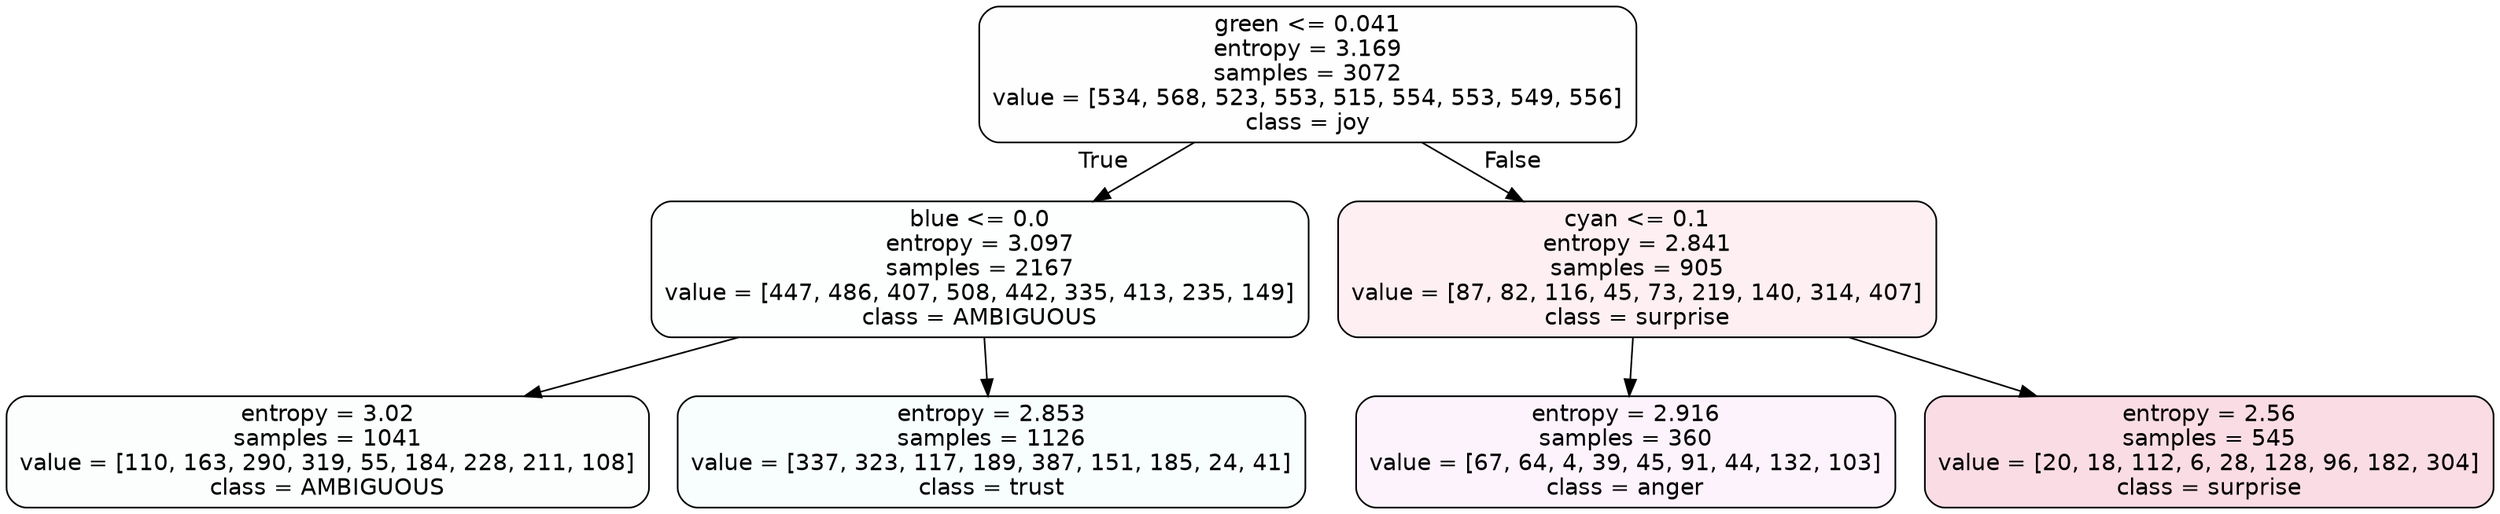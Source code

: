 digraph Tree {
node [shape=box, style="filled, rounded", color="black", fontname=helvetica] ;
edge [fontname=helvetica] ;
0 [label="green <= 0.041\nentropy = 3.169\nsamples = 3072\nvalue = [534, 568, 523, 553, 515, 554, 553, 549, 556]\nclass = joy", fillcolor="#d7e53901"] ;
1 [label="blue <= 0.0\nentropy = 3.097\nsamples = 2167\nvalue = [447, 486, 407, 508, 442, 335, 413, 235, 149]\nclass = AMBIGUOUS", fillcolor="#39e58102"] ;
0 -> 1 [labeldistance=2.5, labelangle=45, headlabel="True"] ;
2 [label="entropy = 3.02\nsamples = 1041\nvalue = [110, 163, 290, 319, 55, 184, 228, 211, 108]\nclass = AMBIGUOUS", fillcolor="#39e58105"] ;
1 -> 2 ;
3 [label="entropy = 2.853\nsamples = 1126\nvalue = [337, 323, 117, 189, 387, 151, 185, 24, 41]\nclass = trust", fillcolor="#39d7e509"] ;
1 -> 3 ;
4 [label="cyan <= 0.1\nentropy = 2.841\nsamples = 905\nvalue = [87, 82, 116, 45, 73, 219, 140, 314, 407]\nclass = surprise", fillcolor="#e5396414"] ;
0 -> 4 [labeldistance=2.5, labelangle=-45, headlabel="False"] ;
5 [label="entropy = 2.916\nsamples = 360\nvalue = [67, 64, 4, 39, 45, 91, 44, 132, 103]\nclass = anger", fillcolor="#e539d70f"] ;
4 -> 5 ;
6 [label="entropy = 2.56\nsamples = 545\nvalue = [20, 18, 112, 6, 28, 128, 96, 182, 304]\nclass = surprise", fillcolor="#e539642c"] ;
4 -> 6 ;
}